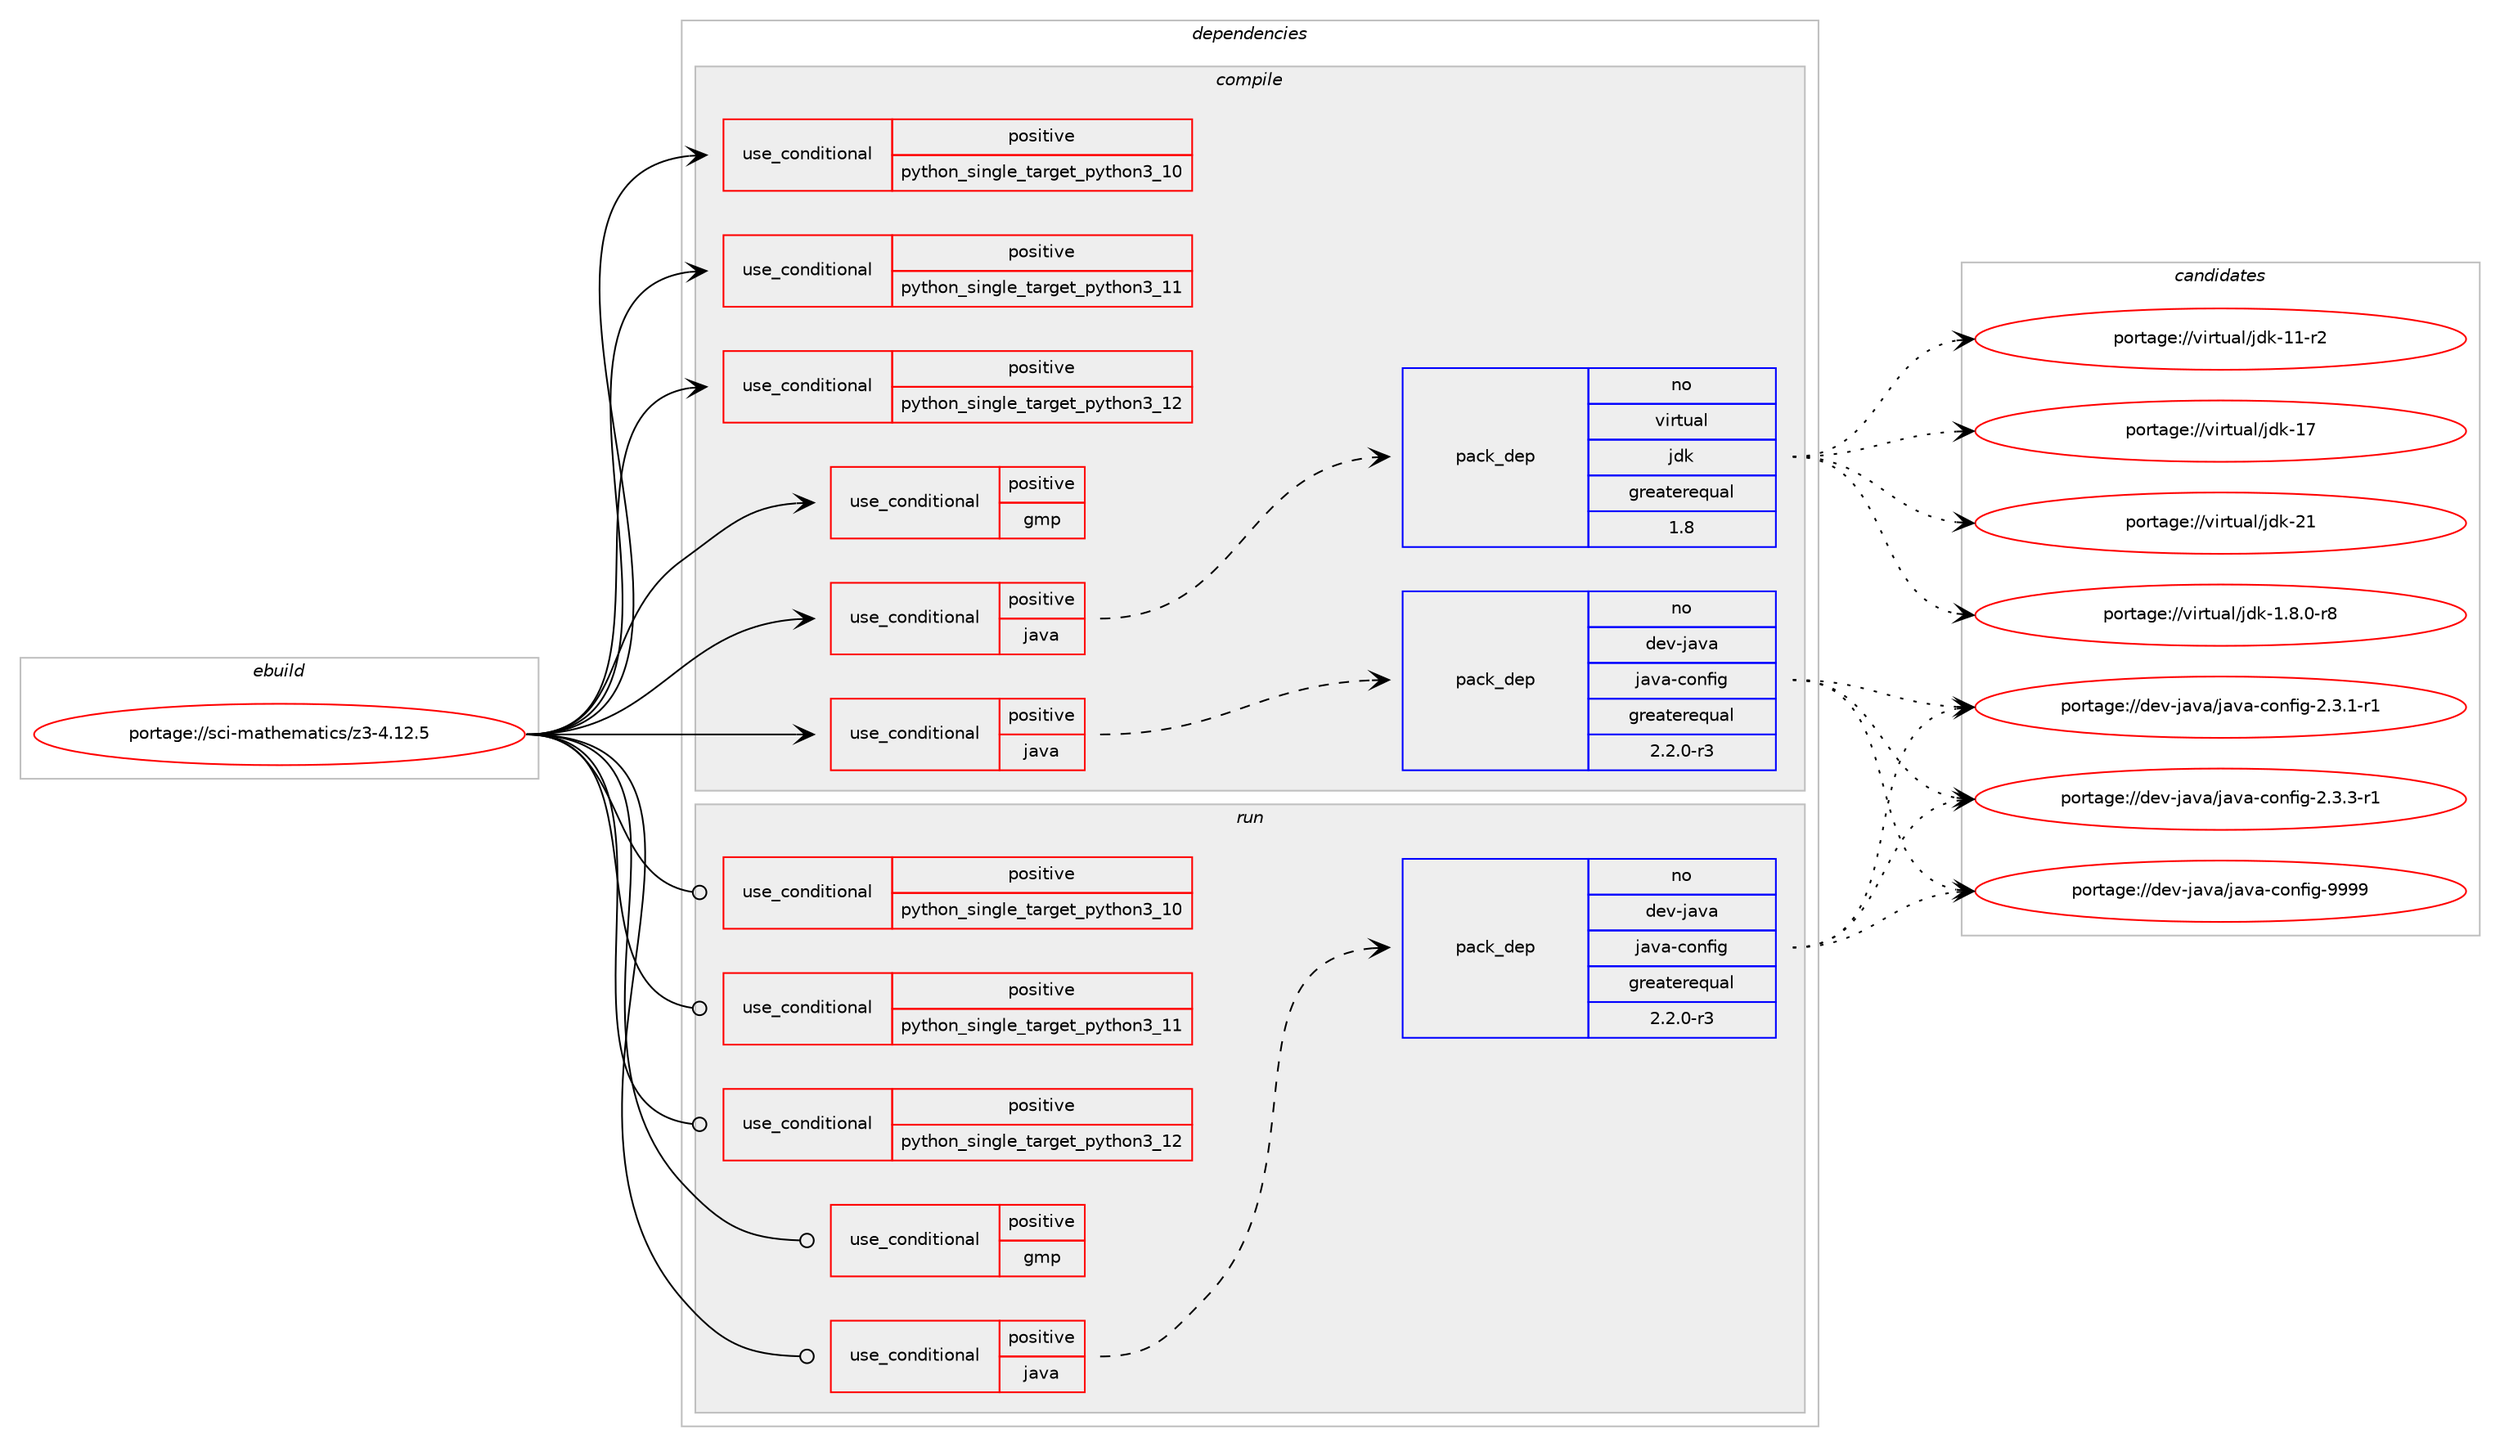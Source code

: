 digraph prolog {

# *************
# Graph options
# *************

newrank=true;
concentrate=true;
compound=true;
graph [rankdir=LR,fontname=Helvetica,fontsize=10,ranksep=1.5];#, ranksep=2.5, nodesep=0.2];
edge  [arrowhead=vee];
node  [fontname=Helvetica,fontsize=10];

# **********
# The ebuild
# **********

subgraph cluster_leftcol {
color=gray;
rank=same;
label=<<i>ebuild</i>>;
id [label="portage://sci-mathematics/z3-4.12.5", color=red, width=4, href="../sci-mathematics/z3-4.12.5.svg"];
}

# ****************
# The dependencies
# ****************

subgraph cluster_midcol {
color=gray;
label=<<i>dependencies</i>>;
subgraph cluster_compile {
fillcolor="#eeeeee";
style=filled;
label=<<i>compile</i>>;
subgraph cond10949 {
dependency15895 [label=<<TABLE BORDER="0" CELLBORDER="1" CELLSPACING="0" CELLPADDING="4"><TR><TD ROWSPAN="3" CELLPADDING="10">use_conditional</TD></TR><TR><TD>positive</TD></TR><TR><TD>gmp</TD></TR></TABLE>>, shape=none, color=red];
# *** BEGIN UNKNOWN DEPENDENCY TYPE (TODO) ***
# dependency15895 -> package_dependency(portage://sci-mathematics/z3-4.12.5,install,no,dev-libs,gmp,none,[,,],[slot(0),equal],[use(enable(cxx),positive),use(optenable(abi_x86_32),negative),use(optenable(abi_x86_64),negative),use(optenable(abi_x86_x32),negative),use(optenable(abi_mips_n32),negative),use(optenable(abi_mips_n64),negative),use(optenable(abi_mips_o32),negative),use(optenable(abi_s390_32),negative),use(optenable(abi_s390_64),negative)])
# *** END UNKNOWN DEPENDENCY TYPE (TODO) ***

}
id:e -> dependency15895:w [weight=20,style="solid",arrowhead="vee"];
subgraph cond10950 {
dependency15896 [label=<<TABLE BORDER="0" CELLBORDER="1" CELLSPACING="0" CELLPADDING="4"><TR><TD ROWSPAN="3" CELLPADDING="10">use_conditional</TD></TR><TR><TD>positive</TD></TR><TR><TD>java</TD></TR></TABLE>>, shape=none, color=red];
subgraph pack4782 {
dependency15897 [label=<<TABLE BORDER="0" CELLBORDER="1" CELLSPACING="0" CELLPADDING="4" WIDTH="220"><TR><TD ROWSPAN="6" CELLPADDING="30">pack_dep</TD></TR><TR><TD WIDTH="110">no</TD></TR><TR><TD>dev-java</TD></TR><TR><TD>java-config</TD></TR><TR><TD>greaterequal</TD></TR><TR><TD>2.2.0-r3</TD></TR></TABLE>>, shape=none, color=blue];
}
dependency15896:e -> dependency15897:w [weight=20,style="dashed",arrowhead="vee"];
}
id:e -> dependency15896:w [weight=20,style="solid",arrowhead="vee"];
subgraph cond10951 {
dependency15898 [label=<<TABLE BORDER="0" CELLBORDER="1" CELLSPACING="0" CELLPADDING="4"><TR><TD ROWSPAN="3" CELLPADDING="10">use_conditional</TD></TR><TR><TD>positive</TD></TR><TR><TD>java</TD></TR></TABLE>>, shape=none, color=red];
subgraph pack4783 {
dependency15899 [label=<<TABLE BORDER="0" CELLBORDER="1" CELLSPACING="0" CELLPADDING="4" WIDTH="220"><TR><TD ROWSPAN="6" CELLPADDING="30">pack_dep</TD></TR><TR><TD WIDTH="110">no</TD></TR><TR><TD>virtual</TD></TR><TR><TD>jdk</TD></TR><TR><TD>greaterequal</TD></TR><TR><TD>1.8</TD></TR></TABLE>>, shape=none, color=blue];
}
dependency15898:e -> dependency15899:w [weight=20,style="dashed",arrowhead="vee"];
}
id:e -> dependency15898:w [weight=20,style="solid",arrowhead="vee"];
subgraph cond10952 {
dependency15900 [label=<<TABLE BORDER="0" CELLBORDER="1" CELLSPACING="0" CELLPADDING="4"><TR><TD ROWSPAN="3" CELLPADDING="10">use_conditional</TD></TR><TR><TD>positive</TD></TR><TR><TD>python_single_target_python3_10</TD></TR></TABLE>>, shape=none, color=red];
# *** BEGIN UNKNOWN DEPENDENCY TYPE (TODO) ***
# dependency15900 -> package_dependency(portage://sci-mathematics/z3-4.12.5,install,no,dev-lang,python,none,[,,],[slot(3.10)],[])
# *** END UNKNOWN DEPENDENCY TYPE (TODO) ***

}
id:e -> dependency15900:w [weight=20,style="solid",arrowhead="vee"];
subgraph cond10953 {
dependency15901 [label=<<TABLE BORDER="0" CELLBORDER="1" CELLSPACING="0" CELLPADDING="4"><TR><TD ROWSPAN="3" CELLPADDING="10">use_conditional</TD></TR><TR><TD>positive</TD></TR><TR><TD>python_single_target_python3_11</TD></TR></TABLE>>, shape=none, color=red];
# *** BEGIN UNKNOWN DEPENDENCY TYPE (TODO) ***
# dependency15901 -> package_dependency(portage://sci-mathematics/z3-4.12.5,install,no,dev-lang,python,none,[,,],[slot(3.11)],[])
# *** END UNKNOWN DEPENDENCY TYPE (TODO) ***

}
id:e -> dependency15901:w [weight=20,style="solid",arrowhead="vee"];
subgraph cond10954 {
dependency15902 [label=<<TABLE BORDER="0" CELLBORDER="1" CELLSPACING="0" CELLPADDING="4"><TR><TD ROWSPAN="3" CELLPADDING="10">use_conditional</TD></TR><TR><TD>positive</TD></TR><TR><TD>python_single_target_python3_12</TD></TR></TABLE>>, shape=none, color=red];
# *** BEGIN UNKNOWN DEPENDENCY TYPE (TODO) ***
# dependency15902 -> package_dependency(portage://sci-mathematics/z3-4.12.5,install,no,dev-lang,python,none,[,,],[slot(3.12)],[])
# *** END UNKNOWN DEPENDENCY TYPE (TODO) ***

}
id:e -> dependency15902:w [weight=20,style="solid",arrowhead="vee"];
}
subgraph cluster_compileandrun {
fillcolor="#eeeeee";
style=filled;
label=<<i>compile and run</i>>;
}
subgraph cluster_run {
fillcolor="#eeeeee";
style=filled;
label=<<i>run</i>>;
subgraph cond10955 {
dependency15903 [label=<<TABLE BORDER="0" CELLBORDER="1" CELLSPACING="0" CELLPADDING="4"><TR><TD ROWSPAN="3" CELLPADDING="10">use_conditional</TD></TR><TR><TD>positive</TD></TR><TR><TD>gmp</TD></TR></TABLE>>, shape=none, color=red];
# *** BEGIN UNKNOWN DEPENDENCY TYPE (TODO) ***
# dependency15903 -> package_dependency(portage://sci-mathematics/z3-4.12.5,run,no,dev-libs,gmp,none,[,,],[slot(0),equal],[use(enable(cxx),positive),use(optenable(abi_x86_32),negative),use(optenable(abi_x86_64),negative),use(optenable(abi_x86_x32),negative),use(optenable(abi_mips_n32),negative),use(optenable(abi_mips_n64),negative),use(optenable(abi_mips_o32),negative),use(optenable(abi_s390_32),negative),use(optenable(abi_s390_64),negative)])
# *** END UNKNOWN DEPENDENCY TYPE (TODO) ***

}
id:e -> dependency15903:w [weight=20,style="solid",arrowhead="odot"];
subgraph cond10956 {
dependency15904 [label=<<TABLE BORDER="0" CELLBORDER="1" CELLSPACING="0" CELLPADDING="4"><TR><TD ROWSPAN="3" CELLPADDING="10">use_conditional</TD></TR><TR><TD>positive</TD></TR><TR><TD>java</TD></TR></TABLE>>, shape=none, color=red];
subgraph pack4784 {
dependency15905 [label=<<TABLE BORDER="0" CELLBORDER="1" CELLSPACING="0" CELLPADDING="4" WIDTH="220"><TR><TD ROWSPAN="6" CELLPADDING="30">pack_dep</TD></TR><TR><TD WIDTH="110">no</TD></TR><TR><TD>dev-java</TD></TR><TR><TD>java-config</TD></TR><TR><TD>greaterequal</TD></TR><TR><TD>2.2.0-r3</TD></TR></TABLE>>, shape=none, color=blue];
}
dependency15904:e -> dependency15905:w [weight=20,style="dashed",arrowhead="vee"];
}
id:e -> dependency15904:w [weight=20,style="solid",arrowhead="odot"];
subgraph cond10957 {
dependency15906 [label=<<TABLE BORDER="0" CELLBORDER="1" CELLSPACING="0" CELLPADDING="4"><TR><TD ROWSPAN="3" CELLPADDING="10">use_conditional</TD></TR><TR><TD>positive</TD></TR><TR><TD>python_single_target_python3_10</TD></TR></TABLE>>, shape=none, color=red];
# *** BEGIN UNKNOWN DEPENDENCY TYPE (TODO) ***
# dependency15906 -> package_dependency(portage://sci-mathematics/z3-4.12.5,run,no,dev-lang,python,none,[,,],[slot(3.10)],[])
# *** END UNKNOWN DEPENDENCY TYPE (TODO) ***

}
id:e -> dependency15906:w [weight=20,style="solid",arrowhead="odot"];
subgraph cond10958 {
dependency15907 [label=<<TABLE BORDER="0" CELLBORDER="1" CELLSPACING="0" CELLPADDING="4"><TR><TD ROWSPAN="3" CELLPADDING="10">use_conditional</TD></TR><TR><TD>positive</TD></TR><TR><TD>python_single_target_python3_11</TD></TR></TABLE>>, shape=none, color=red];
# *** BEGIN UNKNOWN DEPENDENCY TYPE (TODO) ***
# dependency15907 -> package_dependency(portage://sci-mathematics/z3-4.12.5,run,no,dev-lang,python,none,[,,],[slot(3.11)],[])
# *** END UNKNOWN DEPENDENCY TYPE (TODO) ***

}
id:e -> dependency15907:w [weight=20,style="solid",arrowhead="odot"];
subgraph cond10959 {
dependency15908 [label=<<TABLE BORDER="0" CELLBORDER="1" CELLSPACING="0" CELLPADDING="4"><TR><TD ROWSPAN="3" CELLPADDING="10">use_conditional</TD></TR><TR><TD>positive</TD></TR><TR><TD>python_single_target_python3_12</TD></TR></TABLE>>, shape=none, color=red];
# *** BEGIN UNKNOWN DEPENDENCY TYPE (TODO) ***
# dependency15908 -> package_dependency(portage://sci-mathematics/z3-4.12.5,run,no,dev-lang,python,none,[,,],[slot(3.12)],[])
# *** END UNKNOWN DEPENDENCY TYPE (TODO) ***

}
id:e -> dependency15908:w [weight=20,style="solid",arrowhead="odot"];
}
}

# **************
# The candidates
# **************

subgraph cluster_choices {
rank=same;
color=gray;
label=<<i>candidates</i>>;

subgraph choice4782 {
color=black;
nodesep=1;
choice10010111845106971189747106971189745991111101021051034550465146494511449 [label="portage://dev-java/java-config-2.3.1-r1", color=red, width=4,href="../dev-java/java-config-2.3.1-r1.svg"];
choice10010111845106971189747106971189745991111101021051034550465146514511449 [label="portage://dev-java/java-config-2.3.3-r1", color=red, width=4,href="../dev-java/java-config-2.3.3-r1.svg"];
choice10010111845106971189747106971189745991111101021051034557575757 [label="portage://dev-java/java-config-9999", color=red, width=4,href="../dev-java/java-config-9999.svg"];
dependency15897:e -> choice10010111845106971189747106971189745991111101021051034550465146494511449:w [style=dotted,weight="100"];
dependency15897:e -> choice10010111845106971189747106971189745991111101021051034550465146514511449:w [style=dotted,weight="100"];
dependency15897:e -> choice10010111845106971189747106971189745991111101021051034557575757:w [style=dotted,weight="100"];
}
subgraph choice4783 {
color=black;
nodesep=1;
choice11810511411611797108471061001074549465646484511456 [label="portage://virtual/jdk-1.8.0-r8", color=red, width=4,href="../virtual/jdk-1.8.0-r8.svg"];
choice11810511411611797108471061001074549494511450 [label="portage://virtual/jdk-11-r2", color=red, width=4,href="../virtual/jdk-11-r2.svg"];
choice1181051141161179710847106100107454955 [label="portage://virtual/jdk-17", color=red, width=4,href="../virtual/jdk-17.svg"];
choice1181051141161179710847106100107455049 [label="portage://virtual/jdk-21", color=red, width=4,href="../virtual/jdk-21.svg"];
dependency15899:e -> choice11810511411611797108471061001074549465646484511456:w [style=dotted,weight="100"];
dependency15899:e -> choice11810511411611797108471061001074549494511450:w [style=dotted,weight="100"];
dependency15899:e -> choice1181051141161179710847106100107454955:w [style=dotted,weight="100"];
dependency15899:e -> choice1181051141161179710847106100107455049:w [style=dotted,weight="100"];
}
subgraph choice4784 {
color=black;
nodesep=1;
choice10010111845106971189747106971189745991111101021051034550465146494511449 [label="portage://dev-java/java-config-2.3.1-r1", color=red, width=4,href="../dev-java/java-config-2.3.1-r1.svg"];
choice10010111845106971189747106971189745991111101021051034550465146514511449 [label="portage://dev-java/java-config-2.3.3-r1", color=red, width=4,href="../dev-java/java-config-2.3.3-r1.svg"];
choice10010111845106971189747106971189745991111101021051034557575757 [label="portage://dev-java/java-config-9999", color=red, width=4,href="../dev-java/java-config-9999.svg"];
dependency15905:e -> choice10010111845106971189747106971189745991111101021051034550465146494511449:w [style=dotted,weight="100"];
dependency15905:e -> choice10010111845106971189747106971189745991111101021051034550465146514511449:w [style=dotted,weight="100"];
dependency15905:e -> choice10010111845106971189747106971189745991111101021051034557575757:w [style=dotted,weight="100"];
}
}

}
